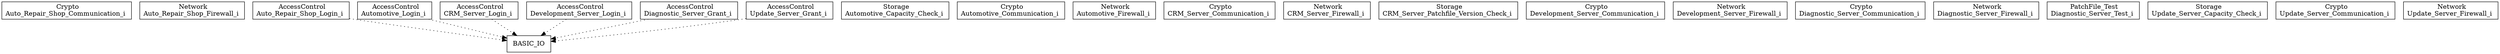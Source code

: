 digraph {
Auto_Repair_Shop_Communication_i [ label=" Crypto\nAuto_Repair_Shop_Communication_i " shape= box ]
Auto_Repair_Shop_Firewall_i [ label=" Network\nAuto_Repair_Shop_Firewall_i " shape= box ]
Auto_Repair_Shop_Login_i [ label=" AccessControl\nAuto_Repair_Shop_Login_i " shape= box ]
Automotive_Capacity_Check_i [ label=" Storage\nAutomotive_Capacity_Check_i " shape= box ]
Automotive_Communication_i [ label=" Crypto\nAutomotive_Communication_i " shape= box ]
Automotive_Firewall_i [ label=" Network\nAutomotive_Firewall_i " shape= box ]
Automotive_Login_i [ label=" AccessControl\nAutomotive_Login_i " shape= box ]
BASIC_IO [ label=" BASIC_IO " shape= box ]
CRM_Server_Communication_i [ label=" Crypto\nCRM_Server_Communication_i " shape= box ]
CRM_Server_Firewall_i [ label=" Network\nCRM_Server_Firewall_i " shape= box ]
CRM_Server_Login_i [ label=" AccessControl\nCRM_Server_Login_i " shape= box ]
CRM_Server_Patchfile_Version_Check_i [ label=" Storage\nCRM_Server_Patchfile_Version_Check_i " shape= box ]
Development_Server_Communication_i [ label=" Crypto\nDevelopment_Server_Communication_i " shape= box ]
Development_Server_Firewall_i [ label=" Network\nDevelopment_Server_Firewall_i " shape= box ]
Development_Server_Login_i [ label=" AccessControl\nDevelopment_Server_Login_i " shape= box ]
Diagnostic_Server_Communication_i [ label=" Crypto\nDiagnostic_Server_Communication_i " shape= box ]
Diagnostic_Server_Firewall_i [ label=" Network\nDiagnostic_Server_Firewall_i " shape= box ]
Diagnostic_Server_Grant_i [ label=" AccessControl\nDiagnostic_Server_Grant_i " shape= box ]
Diagnostic_Server_Test_i [ label=" PatchFile_Test\nDiagnostic_Server_Test_i " shape= box ]
Update_Server_Capacity_Check_i [ label=" Storage\nUpdate_Server_Capacity_Check_i " shape= box ]
Update_Server_Communication_i [ label=" Crypto\nUpdate_Server_Communication_i " shape= box ]
Update_Server_Firewall_i [ label=" Network\nUpdate_Server_Firewall_i " shape= box ]
Update_Server_Grant_i [ label=" AccessControl\nUpdate_Server_Grant_i " shape= box ]

"Auto_Repair_Shop_Login_i" -> "BASIC_IO" [style= dotted ]
"Automotive_Login_i" -> "BASIC_IO" [style= dotted ]
"CRM_Server_Login_i" -> "BASIC_IO" [style= dotted ]
"Development_Server_Login_i" -> "BASIC_IO" [style= dotted ]
"Diagnostic_Server_Grant_i" -> "BASIC_IO" [style= dotted ]
"Update_Server_Grant_i" -> "BASIC_IO" [style= dotted ]
}
